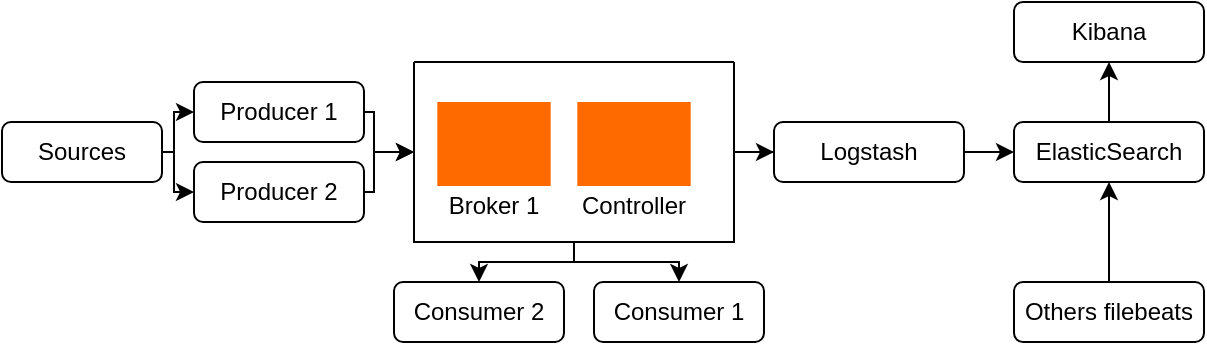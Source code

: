 <mxfile version="28.0.7">
  <diagram name="第 1 页" id="U2XxXBqe15VkJv6iZQpm">
    <mxGraphModel dx="567" dy="302" grid="1" gridSize="10" guides="1" tooltips="1" connect="1" arrows="1" fold="1" page="1" pageScale="1" pageWidth="850" pageHeight="1100" math="0" shadow="0">
      <root>
        <mxCell id="0" />
        <mxCell id="1" parent="0" />
        <mxCell id="MpBsIY-9IQLQIlKfzswG-14" style="edgeStyle=orthogonalEdgeStyle;rounded=0;orthogonalLoop=1;jettySize=auto;html=1;entryX=0.5;entryY=1;entryDx=0;entryDy=0;" parent="1" source="MpBsIY-9IQLQIlKfzswG-2" target="MpBsIY-9IQLQIlKfzswG-10" edge="1">
          <mxGeometry relative="1" as="geometry" />
        </mxCell>
        <mxCell id="MpBsIY-9IQLQIlKfzswG-2" value="ElasticSearch" style="rounded=1;whiteSpace=wrap;html=1;" parent="1" vertex="1">
          <mxGeometry x="510" y="450" width="95" height="30" as="geometry" />
        </mxCell>
        <mxCell id="MasK0HZB-ZR_ZQPeUso5-14" style="edgeStyle=orthogonalEdgeStyle;rounded=0;orthogonalLoop=1;jettySize=auto;html=1;entryX=0;entryY=0.5;entryDx=0;entryDy=0;" edge="1" parent="1" source="MpBsIY-9IQLQIlKfzswG-5" target="MpBsIY-9IQLQIlKfzswG-11">
          <mxGeometry relative="1" as="geometry" />
        </mxCell>
        <mxCell id="MasK0HZB-ZR_ZQPeUso5-17" style="edgeStyle=orthogonalEdgeStyle;rounded=0;orthogonalLoop=1;jettySize=auto;html=1;entryX=0.5;entryY=0;entryDx=0;entryDy=0;" edge="1" parent="1" source="MpBsIY-9IQLQIlKfzswG-5" target="MpBsIY-9IQLQIlKfzswG-23">
          <mxGeometry relative="1" as="geometry">
            <Array as="points">
              <mxPoint x="290" y="520" />
              <mxPoint x="243" y="520" />
            </Array>
          </mxGeometry>
        </mxCell>
        <mxCell id="MasK0HZB-ZR_ZQPeUso5-18" style="edgeStyle=orthogonalEdgeStyle;rounded=0;orthogonalLoop=1;jettySize=auto;html=1;entryX=0.5;entryY=0;entryDx=0;entryDy=0;" edge="1" parent="1" source="MpBsIY-9IQLQIlKfzswG-5" target="MpBsIY-9IQLQIlKfzswG-21">
          <mxGeometry relative="1" as="geometry">
            <Array as="points">
              <mxPoint x="290" y="520" />
              <mxPoint x="343" y="520" />
            </Array>
          </mxGeometry>
        </mxCell>
        <mxCell id="MpBsIY-9IQLQIlKfzswG-5" value="" style="swimlane;startSize=0;" parent="1" vertex="1">
          <mxGeometry x="210" y="420" width="160" height="90" as="geometry" />
        </mxCell>
        <mxCell id="MpBsIY-9IQLQIlKfzswG-6" value="" style="group" parent="MpBsIY-9IQLQIlKfzswG-5" vertex="1" connectable="0">
          <mxGeometry x="10" y="20" width="60" height="62" as="geometry" />
        </mxCell>
        <mxCell id="MpBsIY-9IQLQIlKfzswG-1" value="" style="points=[];aspect=fixed;html=1;align=center;shadow=0;dashed=0;fillColor=#FF6A00;strokeColor=none;shape=mxgraph.alibaba_cloud.kafka;" parent="MpBsIY-9IQLQIlKfzswG-6" vertex="1">
          <mxGeometry x="1.65" width="56.7" height="42" as="geometry" />
        </mxCell>
        <mxCell id="MpBsIY-9IQLQIlKfzswG-4" value="Broker 1" style="text;html=1;align=center;verticalAlign=middle;whiteSpace=wrap;rounded=0;" parent="MpBsIY-9IQLQIlKfzswG-6" vertex="1">
          <mxGeometry y="42" width="60" height="20" as="geometry" />
        </mxCell>
        <mxCell id="MpBsIY-9IQLQIlKfzswG-7" value="" style="group" parent="MpBsIY-9IQLQIlKfzswG-5" vertex="1" connectable="0">
          <mxGeometry x="80" y="20" width="60" height="62" as="geometry" />
        </mxCell>
        <mxCell id="MpBsIY-9IQLQIlKfzswG-8" value="" style="points=[];aspect=fixed;html=1;align=center;shadow=0;dashed=0;fillColor=#FF6A00;strokeColor=none;shape=mxgraph.alibaba_cloud.kafka;" parent="MpBsIY-9IQLQIlKfzswG-7" vertex="1">
          <mxGeometry x="1.65" width="56.7" height="42" as="geometry" />
        </mxCell>
        <mxCell id="MpBsIY-9IQLQIlKfzswG-9" value="Controller" style="text;html=1;align=center;verticalAlign=middle;whiteSpace=wrap;rounded=0;" parent="MpBsIY-9IQLQIlKfzswG-7" vertex="1">
          <mxGeometry y="42" width="60" height="20" as="geometry" />
        </mxCell>
        <mxCell id="MpBsIY-9IQLQIlKfzswG-10" value="Kibana" style="rounded=1;whiteSpace=wrap;html=1;" parent="1" vertex="1">
          <mxGeometry x="510" y="390" width="95" height="30" as="geometry" />
        </mxCell>
        <mxCell id="MasK0HZB-ZR_ZQPeUso5-15" style="edgeStyle=orthogonalEdgeStyle;rounded=0;orthogonalLoop=1;jettySize=auto;html=1;entryX=0;entryY=0.5;entryDx=0;entryDy=0;" edge="1" parent="1" source="MpBsIY-9IQLQIlKfzswG-11" target="MpBsIY-9IQLQIlKfzswG-2">
          <mxGeometry relative="1" as="geometry" />
        </mxCell>
        <mxCell id="MpBsIY-9IQLQIlKfzswG-11" value="Logstash" style="rounded=1;whiteSpace=wrap;html=1;" parent="1" vertex="1">
          <mxGeometry x="390" y="450" width="95" height="30" as="geometry" />
        </mxCell>
        <mxCell id="MasK0HZB-ZR_ZQPeUso5-4" style="edgeStyle=orthogonalEdgeStyle;rounded=0;orthogonalLoop=1;jettySize=auto;html=1;entryX=0;entryY=0.5;entryDx=0;entryDy=0;" edge="1" parent="1" source="MpBsIY-9IQLQIlKfzswG-15" target="MpBsIY-9IQLQIlKfzswG-5">
          <mxGeometry relative="1" as="geometry">
            <Array as="points">
              <mxPoint x="190" y="445" />
              <mxPoint x="190" y="465" />
            </Array>
          </mxGeometry>
        </mxCell>
        <mxCell id="MpBsIY-9IQLQIlKfzswG-15" value="Producer 1" style="rounded=1;whiteSpace=wrap;html=1;" parent="1" vertex="1">
          <mxGeometry x="100" y="430" width="85" height="30" as="geometry" />
        </mxCell>
        <mxCell id="MasK0HZB-ZR_ZQPeUso5-16" style="edgeStyle=orthogonalEdgeStyle;rounded=0;orthogonalLoop=1;jettySize=auto;html=1;entryX=0.5;entryY=1;entryDx=0;entryDy=0;" edge="1" parent="1" source="MpBsIY-9IQLQIlKfzswG-17" target="MpBsIY-9IQLQIlKfzswG-2">
          <mxGeometry relative="1" as="geometry" />
        </mxCell>
        <mxCell id="MpBsIY-9IQLQIlKfzswG-17" value="Others filebeats" style="rounded=1;whiteSpace=wrap;html=1;" parent="1" vertex="1">
          <mxGeometry x="510" y="530" width="95" height="30" as="geometry" />
        </mxCell>
        <mxCell id="MasK0HZB-ZR_ZQPeUso5-7" style="edgeStyle=orthogonalEdgeStyle;rounded=0;orthogonalLoop=1;jettySize=auto;html=1;entryX=0;entryY=0.5;entryDx=0;entryDy=0;" edge="1" parent="1" source="MpBsIY-9IQLQIlKfzswG-19" target="MpBsIY-9IQLQIlKfzswG-5">
          <mxGeometry relative="1" as="geometry">
            <Array as="points">
              <mxPoint x="190" y="485" />
              <mxPoint x="190" y="465" />
            </Array>
          </mxGeometry>
        </mxCell>
        <mxCell id="MpBsIY-9IQLQIlKfzswG-19" value="Producer 2" style="rounded=1;whiteSpace=wrap;html=1;" parent="1" vertex="1">
          <mxGeometry x="100" y="470" width="85" height="30" as="geometry" />
        </mxCell>
        <mxCell id="MpBsIY-9IQLQIlKfzswG-21" value="Consumer 1" style="rounded=1;whiteSpace=wrap;html=1;" parent="1" vertex="1">
          <mxGeometry x="300" y="530" width="85" height="30" as="geometry" />
        </mxCell>
        <mxCell id="MpBsIY-9IQLQIlKfzswG-23" value="Consumer 2" style="rounded=1;whiteSpace=wrap;html=1;" parent="1" vertex="1">
          <mxGeometry x="200" y="530" width="85" height="30" as="geometry" />
        </mxCell>
        <mxCell id="MasK0HZB-ZR_ZQPeUso5-2" style="edgeStyle=orthogonalEdgeStyle;rounded=0;orthogonalLoop=1;jettySize=auto;html=1;entryX=0;entryY=0.5;entryDx=0;entryDy=0;" edge="1" parent="1" source="MasK0HZB-ZR_ZQPeUso5-1" target="MpBsIY-9IQLQIlKfzswG-15">
          <mxGeometry relative="1" as="geometry">
            <Array as="points">
              <mxPoint x="90" y="465" />
              <mxPoint x="90" y="445" />
            </Array>
          </mxGeometry>
        </mxCell>
        <mxCell id="MasK0HZB-ZR_ZQPeUso5-3" style="edgeStyle=orthogonalEdgeStyle;rounded=0;orthogonalLoop=1;jettySize=auto;html=1;entryX=0;entryY=0.5;entryDx=0;entryDy=0;" edge="1" parent="1" source="MasK0HZB-ZR_ZQPeUso5-1" target="MpBsIY-9IQLQIlKfzswG-19">
          <mxGeometry relative="1" as="geometry">
            <Array as="points">
              <mxPoint x="90" y="465" />
              <mxPoint x="90" y="485" />
            </Array>
          </mxGeometry>
        </mxCell>
        <mxCell id="MasK0HZB-ZR_ZQPeUso5-1" value="Sources" style="rounded=1;whiteSpace=wrap;html=1;" vertex="1" parent="1">
          <mxGeometry x="4" y="450" width="80" height="30" as="geometry" />
        </mxCell>
      </root>
    </mxGraphModel>
  </diagram>
</mxfile>
